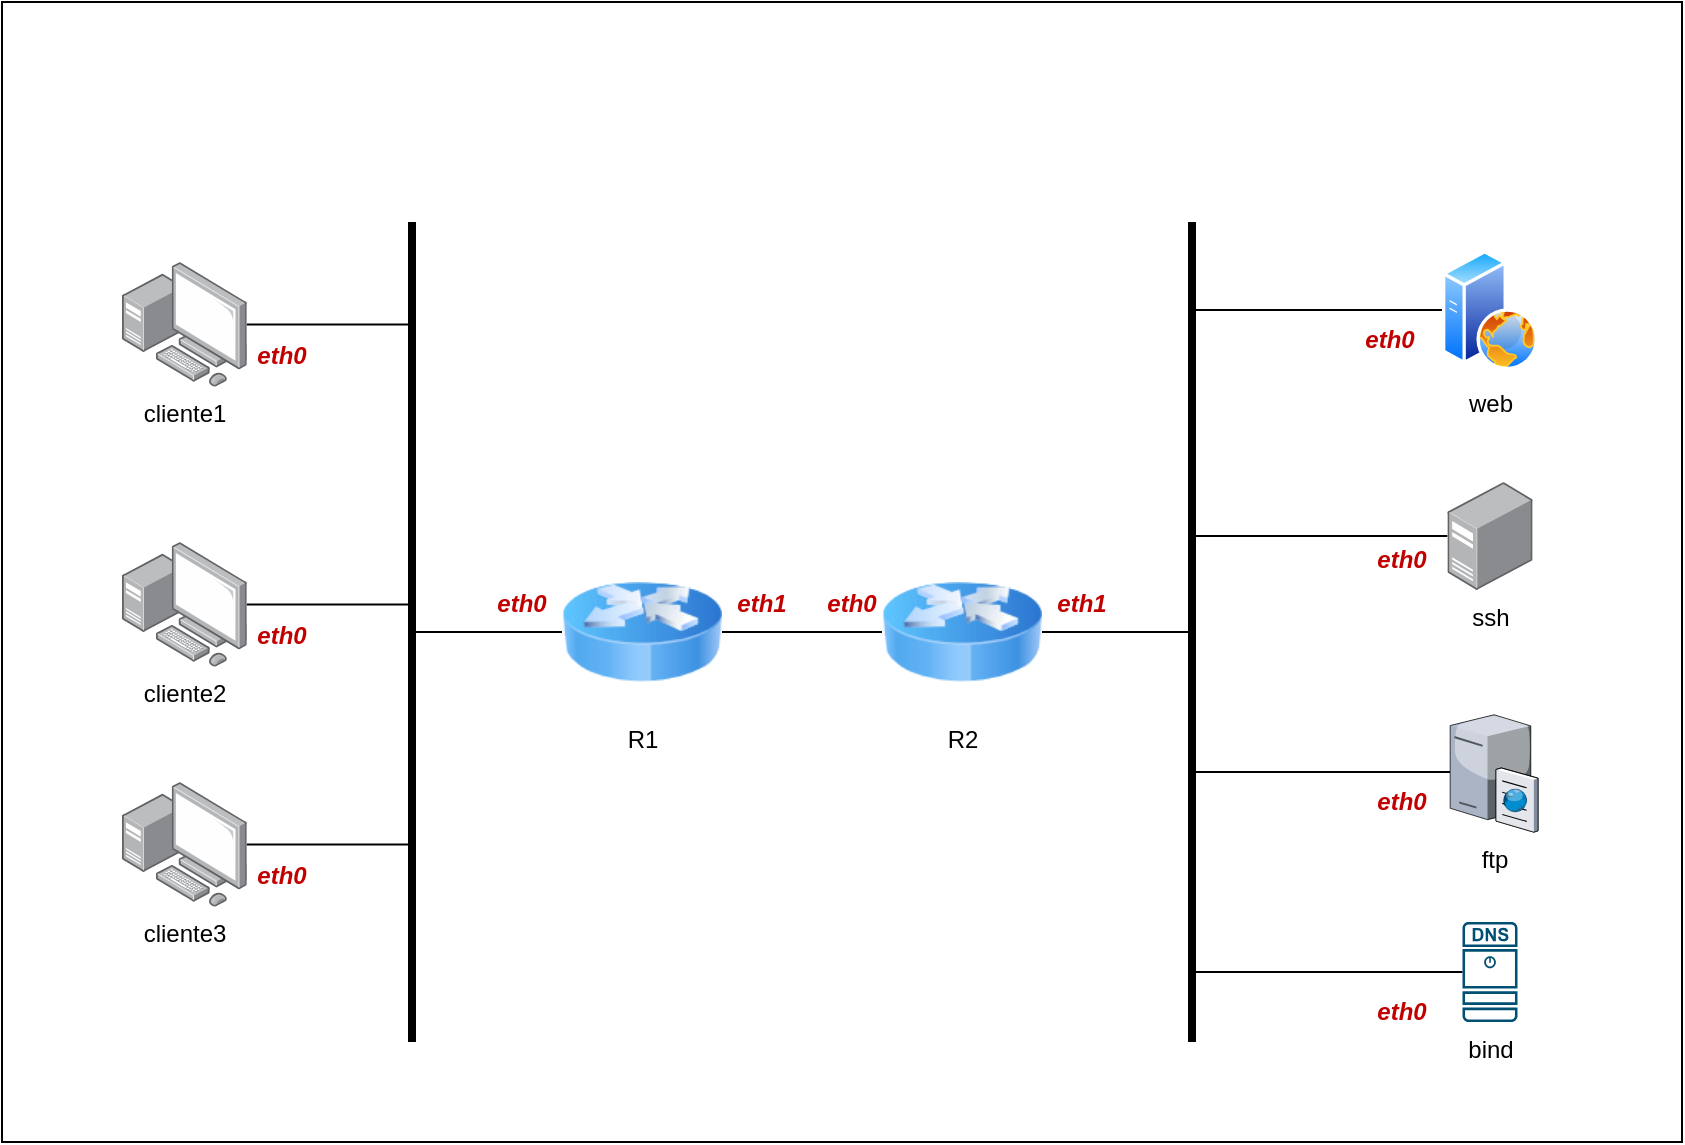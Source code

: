 <mxfile version="21.1.5" type="device">
  <diagram name="Page-1" id="CFLvTAmwCAoj1kzG_geT">
    <mxGraphModel dx="2132" dy="990" grid="1" gridSize="10" guides="1" tooltips="1" connect="1" arrows="1" fold="1" page="1" pageScale="1" pageWidth="850" pageHeight="1100" math="0" shadow="0">
      <root>
        <mxCell id="0" />
        <mxCell id="1" parent="0" />
        <object label="" id="tSvVDdzkhmjJjLcxD_LM-4">
          <mxCell style="whiteSpace=wrap;html=1;" vertex="1" parent="1">
            <mxGeometry width="840" height="570" as="geometry" />
          </mxCell>
        </object>
        <mxCell id="PeV3afG6QptXnKYmdlZA-1" value="R1" style="image;html=1;image=img/lib/clip_art/networking/Router_Icon_128x128.png" parent="1" vertex="1">
          <mxGeometry x="280" y="275" width="80" height="80" as="geometry" />
        </mxCell>
        <mxCell id="PeV3afG6QptXnKYmdlZA-3" style="edgeStyle=orthogonalEdgeStyle;rounded=0;orthogonalLoop=1;jettySize=auto;html=1;startArrow=none;startFill=0;endArrow=none;endFill=0;" parent="1" source="PeV3afG6QptXnKYmdlZA-2" target="PeV3afG6QptXnKYmdlZA-1" edge="1">
          <mxGeometry relative="1" as="geometry" />
        </mxCell>
        <mxCell id="PeV3afG6QptXnKYmdlZA-22" value="" style="rounded=0;orthogonalLoop=1;jettySize=auto;html=1;endArrow=none;endFill=0;" parent="1" source="PeV3afG6QptXnKYmdlZA-2" target="PeV3afG6QptXnKYmdlZA-21" edge="1">
          <mxGeometry relative="1" as="geometry" />
        </mxCell>
        <mxCell id="PeV3afG6QptXnKYmdlZA-2" value="R2" style="image;html=1;image=img/lib/clip_art/networking/Router_Icon_128x128.png" parent="1" vertex="1">
          <mxGeometry x="440" y="275" width="80" height="80" as="geometry" />
        </mxCell>
        <mxCell id="PeV3afG6QptXnKYmdlZA-5" style="edgeStyle=orthogonalEdgeStyle;rounded=0;orthogonalLoop=1;jettySize=auto;html=1;endArrow=none;endFill=0;" parent="1" source="PeV3afG6QptXnKYmdlZA-4" target="PeV3afG6QptXnKYmdlZA-1" edge="1">
          <mxGeometry relative="1" as="geometry" />
        </mxCell>
        <mxCell id="PeV3afG6QptXnKYmdlZA-4" value="" style="line;strokeWidth=4;direction=south;html=1;perimeter=backbonePerimeter;points=[];outlineConnect=0;" parent="1" vertex="1">
          <mxGeometry x="200" y="110" width="10" height="410" as="geometry" />
        </mxCell>
        <mxCell id="PeV3afG6QptXnKYmdlZA-7" style="rounded=0;orthogonalLoop=1;jettySize=auto;html=1;endArrow=none;endFill=0;" parent="1" source="PeV3afG6QptXnKYmdlZA-6" target="PeV3afG6QptXnKYmdlZA-4" edge="1">
          <mxGeometry relative="1" as="geometry" />
        </mxCell>
        <mxCell id="PeV3afG6QptXnKYmdlZA-6" value="cliente1" style="image;points=[];aspect=fixed;html=1;align=center;shadow=0;dashed=0;image=img/lib/allied_telesis/computer_and_terminals/Personal_Computer_with_Server.svg;labelBorderColor=none;imageBorder=none;" parent="1" vertex="1">
          <mxGeometry x="60" y="130" width="62.4" height="62.4" as="geometry" />
        </mxCell>
        <mxCell id="PeV3afG6QptXnKYmdlZA-11" style="rounded=0;orthogonalLoop=1;jettySize=auto;html=1;endArrow=none;endFill=0;" parent="1" source="PeV3afG6QptXnKYmdlZA-8" target="PeV3afG6QptXnKYmdlZA-4" edge="1">
          <mxGeometry relative="1" as="geometry">
            <mxPoint x="190" y="260" as="targetPoint" />
          </mxGeometry>
        </mxCell>
        <mxCell id="PeV3afG6QptXnKYmdlZA-8" value="cliente2" style="image;points=[];aspect=fixed;html=1;align=center;shadow=0;dashed=0;image=img/lib/allied_telesis/computer_and_terminals/Personal_Computer_with_Server.svg;" parent="1" vertex="1">
          <mxGeometry x="60" y="270" width="62.4" height="62.4" as="geometry" />
        </mxCell>
        <mxCell id="PeV3afG6QptXnKYmdlZA-10" style="rounded=0;orthogonalLoop=1;jettySize=auto;html=1;endArrow=none;endFill=0;" parent="1" source="PeV3afG6QptXnKYmdlZA-9" target="PeV3afG6QptXnKYmdlZA-4" edge="1">
          <mxGeometry relative="1" as="geometry" />
        </mxCell>
        <mxCell id="PeV3afG6QptXnKYmdlZA-9" value="cliente3" style="image;points=[];aspect=fixed;html=1;align=center;shadow=0;dashed=0;image=img/lib/allied_telesis/computer_and_terminals/Personal_Computer_with_Server.svg;" parent="1" vertex="1">
          <mxGeometry x="60" y="390" width="62.4" height="62.4" as="geometry" />
        </mxCell>
        <mxCell id="PeV3afG6QptXnKYmdlZA-26" style="rounded=0;orthogonalLoop=1;jettySize=auto;html=1;endArrow=none;endFill=0;" parent="1" source="PeV3afG6QptXnKYmdlZA-12" target="PeV3afG6QptXnKYmdlZA-21" edge="1">
          <mxGeometry relative="1" as="geometry" />
        </mxCell>
        <mxCell id="PeV3afG6QptXnKYmdlZA-12" value="bind" style="sketch=0;points=[[0.015,0.015,0],[0.985,0.015,0],[0.985,0.985,0],[0.015,0.985,0],[0.25,0,0],[0.5,0,0],[0.75,0,0],[1,0.25,0],[1,0.5,0],[1,0.75,0],[0.75,1,0],[0.5,1,0],[0.25,1,0],[0,0.75,0],[0,0.5,0],[0,0.25,0]];verticalLabelPosition=bottom;html=1;verticalAlign=top;aspect=fixed;align=center;pointerEvents=1;shape=mxgraph.cisco19.dns_server;fillColor=#005073;strokeColor=none;" parent="1" vertex="1">
          <mxGeometry x="730.25" y="460" width="27.5" height="50" as="geometry" />
        </mxCell>
        <mxCell id="PeV3afG6QptXnKYmdlZA-23" style="rounded=0;orthogonalLoop=1;jettySize=auto;html=1;endArrow=none;endFill=0;" parent="1" source="PeV3afG6QptXnKYmdlZA-13" target="PeV3afG6QptXnKYmdlZA-21" edge="1">
          <mxGeometry relative="1" as="geometry" />
        </mxCell>
        <mxCell id="PeV3afG6QptXnKYmdlZA-13" value="web" style="image;aspect=fixed;perimeter=ellipsePerimeter;html=1;align=center;shadow=0;dashed=0;spacingTop=3;image=img/lib/active_directory/web_server.svg;" parent="1" vertex="1">
          <mxGeometry x="720" y="124" width="48" height="60" as="geometry" />
        </mxCell>
        <mxCell id="PeV3afG6QptXnKYmdlZA-25" style="rounded=0;orthogonalLoop=1;jettySize=auto;html=1;endArrow=none;endFill=0;" parent="1" source="PeV3afG6QptXnKYmdlZA-14" target="PeV3afG6QptXnKYmdlZA-21" edge="1">
          <mxGeometry relative="1" as="geometry" />
        </mxCell>
        <mxCell id="PeV3afG6QptXnKYmdlZA-14" value="ftp" style="verticalLabelPosition=bottom;sketch=0;aspect=fixed;html=1;verticalAlign=top;strokeColor=none;align=center;outlineConnect=0;shape=mxgraph.citrix.ftp_server;" parent="1" vertex="1">
          <mxGeometry x="724.08" y="355" width="43.92" height="60" as="geometry" />
        </mxCell>
        <mxCell id="PeV3afG6QptXnKYmdlZA-24" style="rounded=0;orthogonalLoop=1;jettySize=auto;html=1;endArrow=none;endFill=0;" parent="1" source="PeV3afG6QptXnKYmdlZA-15" target="PeV3afG6QptXnKYmdlZA-21" edge="1">
          <mxGeometry relative="1" as="geometry" />
        </mxCell>
        <mxCell id="PeV3afG6QptXnKYmdlZA-15" value="ssh" style="image;points=[];aspect=fixed;html=1;align=center;shadow=0;dashed=0;image=img/lib/allied_telesis/computer_and_terminals/Server_Desktop.svg;" parent="1" vertex="1">
          <mxGeometry x="722.7" y="240" width="42.6" height="54" as="geometry" />
        </mxCell>
        <mxCell id="PeV3afG6QptXnKYmdlZA-21" value="" style="line;strokeWidth=4;direction=south;html=1;perimeter=backbonePerimeter;points=[];outlineConnect=0;" parent="1" vertex="1">
          <mxGeometry x="590" y="110" width="10" height="410" as="geometry" />
        </mxCell>
        <mxCell id="PeV3afG6QptXnKYmdlZA-27" value="eth0" style="text;strokeColor=none;align=center;fillColor=none;html=1;verticalAlign=middle;whiteSpace=wrap;rounded=0;fontColor=#C20000;fontStyle=3" parent="1" vertex="1">
          <mxGeometry x="110" y="162.4" width="60" height="30" as="geometry" />
        </mxCell>
        <mxCell id="PeV3afG6QptXnKYmdlZA-29" value="eth1&lt;br&gt;" style="text;strokeColor=none;align=center;fillColor=none;html=1;verticalAlign=middle;whiteSpace=wrap;rounded=0;fontColor=#C20000;fontStyle=3" parent="1" vertex="1">
          <mxGeometry x="350" y="286.2" width="60" height="30" as="geometry" />
        </mxCell>
        <mxCell id="PeV3afG6QptXnKYmdlZA-30" value="eth0" style="text;strokeColor=none;align=center;fillColor=none;html=1;verticalAlign=middle;whiteSpace=wrap;rounded=0;fontColor=#C20000;fontStyle=3" parent="1" vertex="1">
          <mxGeometry x="110" y="302.4" width="60" height="30" as="geometry" />
        </mxCell>
        <mxCell id="PeV3afG6QptXnKYmdlZA-31" value="eth0" style="text;strokeColor=none;align=center;fillColor=none;html=1;verticalAlign=middle;whiteSpace=wrap;rounded=0;fontColor=#C20000;fontStyle=3" parent="1" vertex="1">
          <mxGeometry x="110" y="422.4" width="60" height="30" as="geometry" />
        </mxCell>
        <mxCell id="PeV3afG6QptXnKYmdlZA-32" value="eth0" style="text;strokeColor=none;align=center;fillColor=none;html=1;verticalAlign=middle;whiteSpace=wrap;rounded=0;fontColor=#C20000;fontStyle=3" parent="1" vertex="1">
          <mxGeometry x="230" y="286.2" width="60" height="30" as="geometry" />
        </mxCell>
        <mxCell id="PeV3afG6QptXnKYmdlZA-33" value="eth0" style="text;strokeColor=none;align=center;fillColor=none;html=1;verticalAlign=middle;whiteSpace=wrap;rounded=0;fontColor=#C20000;fontStyle=3" parent="1" vertex="1">
          <mxGeometry x="395" y="286.2" width="60" height="30" as="geometry" />
        </mxCell>
        <mxCell id="PeV3afG6QptXnKYmdlZA-34" value="eth1&lt;br&gt;" style="text;strokeColor=none;align=center;fillColor=none;html=1;verticalAlign=middle;whiteSpace=wrap;rounded=0;fontColor=#C20000;fontStyle=3" parent="1" vertex="1">
          <mxGeometry x="510" y="286.2" width="60" height="30" as="geometry" />
        </mxCell>
        <mxCell id="PeV3afG6QptXnKYmdlZA-36" value="eth0" style="text;strokeColor=none;align=center;fillColor=none;html=1;verticalAlign=middle;whiteSpace=wrap;rounded=0;fontColor=#C20000;fontStyle=3" parent="1" vertex="1">
          <mxGeometry x="664.08" y="154" width="60" height="30" as="geometry" />
        </mxCell>
        <mxCell id="PeV3afG6QptXnKYmdlZA-37" value="eth0" style="text;strokeColor=none;align=center;fillColor=none;html=1;verticalAlign=middle;whiteSpace=wrap;rounded=0;fontColor=#C20000;fontStyle=3" parent="1" vertex="1">
          <mxGeometry x="670.25" y="264" width="60" height="30" as="geometry" />
        </mxCell>
        <mxCell id="PeV3afG6QptXnKYmdlZA-38" value="eth0" style="text;strokeColor=none;align=center;fillColor=none;html=1;verticalAlign=middle;whiteSpace=wrap;rounded=0;fontColor=#C20000;fontStyle=3" parent="1" vertex="1">
          <mxGeometry x="670.25" y="385" width="60" height="30" as="geometry" />
        </mxCell>
        <mxCell id="PeV3afG6QptXnKYmdlZA-39" value="eth0" style="text;strokeColor=none;align=center;fillColor=none;html=1;verticalAlign=middle;whiteSpace=wrap;rounded=0;fontColor=#C20000;fontStyle=3" parent="1" vertex="1">
          <mxGeometry x="670.25" y="490" width="60" height="30" as="geometry" />
        </mxCell>
      </root>
    </mxGraphModel>
  </diagram>
</mxfile>
